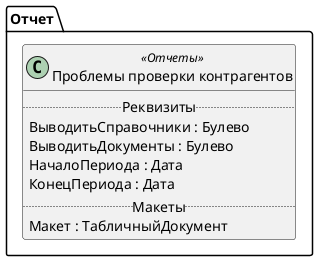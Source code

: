 ﻿@startuml ПроблемыПроверкиКонтрагентов
'!include templates.wsd
'..\include templates.wsd
class Отчет.ПроблемыПроверкиКонтрагентов as "Проблемы проверки контрагентов" <<Отчеты>>
{
..Реквизиты..
ВыводитьСправочники : Булево
ВыводитьДокументы : Булево
НачалоПериода : Дата
КонецПериода : Дата
..Макеты..
Макет : ТабличныйДокумент
}
@enduml
